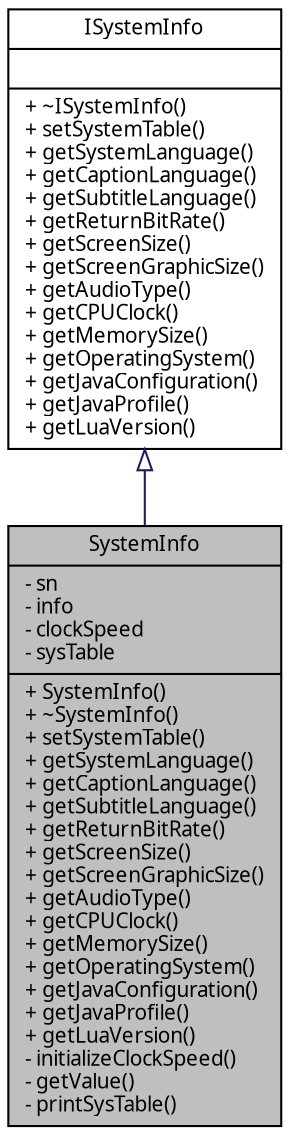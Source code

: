 digraph G
{
  edge [fontname="FreeSans.ttf",fontsize=10,labelfontname="FreeSans.ttf",labelfontsize=10];
  node [fontname="FreeSans.ttf",fontsize=10,shape=record];
  Node1 [label="{SystemInfo\n|- sn\l- info\l- clockSpeed\l- sysTable\l|+ SystemInfo()\l+ ~SystemInfo()\l+ setSystemTable()\l+ getSystemLanguage()\l+ getCaptionLanguage()\l+ getSubtitleLanguage()\l+ getReturnBitRate()\l+ getScreenSize()\l+ getScreenGraphicSize()\l+ getAudioType()\l+ getCPUClock()\l+ getMemorySize()\l+ getOperatingSystem()\l+ getJavaConfiguration()\l+ getJavaProfile()\l+ getLuaVersion()\l- initializeClockSpeed()\l- getValue()\l- printSysTable()\l}",height=0.2,width=0.4,color="black", fillcolor="grey75", style="filled" fontcolor="black"];
  Node2 -> Node1 [dir=back,color="midnightblue",fontsize=10,style="solid",arrowtail="empty"];
  Node2 [label="{ISystemInfo\n||+ ~ISystemInfo()\l+ setSystemTable()\l+ getSystemLanguage()\l+ getCaptionLanguage()\l+ getSubtitleLanguage()\l+ getReturnBitRate()\l+ getScreenSize()\l+ getScreenGraphicSize()\l+ getAudioType()\l+ getCPUClock()\l+ getMemorySize()\l+ getOperatingSystem()\l+ getJavaConfiguration()\l+ getJavaProfile()\l+ getLuaVersion()\l}",height=0.2,width=0.4,color="black", fillcolor="white", style="filled",URL="$classbr_1_1pucrio_1_1telemidia_1_1ginga_1_1core_1_1contextmanager_1_1ISystemInfo.html"];
}
